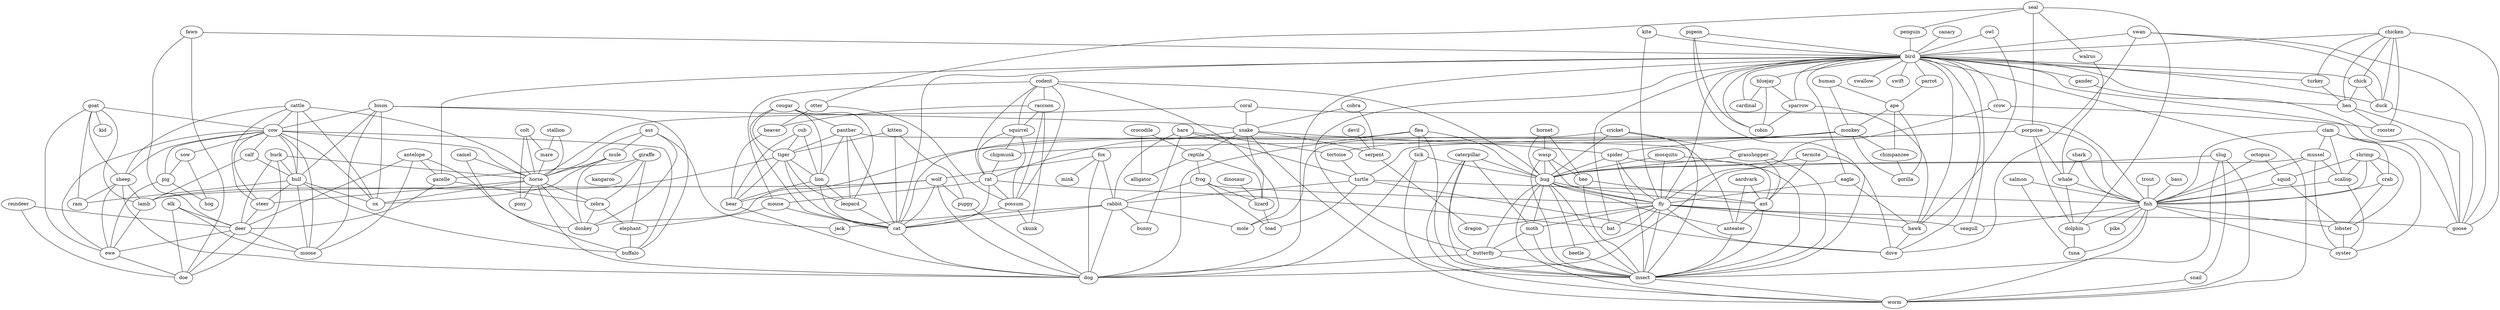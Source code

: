 strict graph  {
	fawn -- bird	 [weight=1.0];
	fawn -- deer	 [weight=1.0];
	fawn -- doe	 [weight=1.0];
	antelope -- gazelle	 [weight=1.0];
	antelope -- deer	 [weight=1.0];
	antelope -- moose	 [weight=1.0];
	antelope -- buffalo	 [weight=1.0];
	kite -- bird	 [weight=1.0];
	kite -- fly	 [weight=1.0];
	camel -- horse	 [weight=1.0];
	camel -- donkey	 [weight=1.0];
	fox -- wolf	 [weight=1.0];
	fox -- rabbit	 [weight=1.0];
	fox -- mink	 [weight=1.0];
	fox -- dog	 [weight=1.0];
	colt -- mare	 [weight=1.0];
	colt -- horse	 [weight=1.0];
	colt -- pony	 [weight=1.0];
	kitten -- tiger	 [weight=1.0];
	kitten -- puppy	 [weight=1.0];
	kitten -- cat	 [weight=1.0];
	cobra -- snake	 [weight=1.0];
	cobra -- serpent	 [weight=1.0];
	canary -- bird	 [weight=1.0];
	rodent -- raccoon	 [weight=1.0];
	rodent -- squirrel	 [weight=1.0];
	rodent -- bug	 [weight=1.0];
	rodent -- rat	 [weight=1.0];
	rodent -- mouse	 [weight=1.0];
	rodent -- mole	 [weight=1.0];
	rodent -- possum	 [weight=1.0];
	clam -- mussel	 [weight=1.0];
	clam -- scallop	 [weight=1.0];
	clam -- crab	 [weight=1.0];
	clam -- fish	 [weight=1.0];
	clam -- oyster	 [weight=1.0];
	human -- ape	 [weight=1.0];
	human -- monkey	 [weight=1.0];
	chicken -- bird	 [weight=1.0];
	chicken -- chick	 [weight=1.0];
	chicken -- duck	 [weight=1.0];
	chicken -- turkey	 [weight=1.0];
	chicken -- hen	 [weight=1.0];
	chicken -- goose	 [weight=1.0];
	chicken -- rooster	 [weight=1.0];
	seal -- penguin	 [weight=1.0];
	seal -- porpoise	 [weight=1.0];
	seal -- walrus	 [weight=1.0];
	seal -- dolphin	 [weight=1.0];
	seal -- otter	 [weight=1.0];
	elk -- deer	 [weight=1.0];
	elk -- moose	 [weight=1.0];
	elk -- doe	 [weight=1.0];
	swan -- bird	 [weight=1.0];
	swan -- duck	 [weight=1.0];
	swan -- goose	 [weight=1.0];
	swan -- dove	 [weight=1.0];
	owl -- bird	 [weight=1.0];
	owl -- hawk	 [weight=1.0];
	cougar -- panther	 [weight=1.0];
	cougar -- tiger	 [weight=1.0];
	cougar -- lion	 [weight=1.0];
	cougar -- leopard	 [weight=1.0];
	cougar -- cat	 [weight=1.0];
	penguin -- bird	 [weight=1.0];
	porpoise -- tortoise	 [weight=1.0];
	porpoise -- turtle	 [weight=1.0];
	porpoise -- whale	 [weight=1.0];
	porpoise -- fish	 [weight=1.0];
	porpoise -- dolphin	 [weight=1.0];
	giraffe -- kangaroo	 [weight=1.0];
	giraffe -- gazelle	 [weight=1.0];
	giraffe -- zebra	 [weight=1.0];
	giraffe -- elephant	 [weight=1.0];
	flea -- tick	 [weight=1.0];
	flea -- bug	 [weight=1.0];
	flea -- insect	 [weight=1.0];
	flea -- cat	 [weight=1.0];
	flea -- dog	 [weight=1.0];
	tick -- bug	 [weight=1.0];
	tick -- insect	 [weight=1.0];
	tick -- dog	 [weight=1.0];
	trout -- fish	 [weight=1.0];
	goat -- cow	 [weight=1.0];
	goat -- sheep	 [weight=1.0];
	goat -- ram	 [weight=1.0];
	goat -- lamb	 [weight=1.0];
	goat -- ewe	 [weight=1.0];
	goat -- kid	 [weight=1.0];
	walrus -- whale	 [weight=1.0];
	dinosaur -- lizard	 [weight=1.0];
	coral -- snake	 [weight=1.0];
	coral -- horse	 [weight=1.0];
	coral -- fish	 [weight=1.0];
	pigeon -- bird	 [weight=1.0];
	pigeon -- robin	 [weight=1.0];
	pigeon -- dove	 [weight=1.0];
	bison -- snake	 [weight=1.0];
	bison -- cow	 [weight=1.0];
	bison -- bull	 [weight=1.0];
	bison -- moose	 [weight=1.0];
	bison -- ox	 [weight=1.0];
	bison -- buffalo	 [weight=1.0];
	bird -- eagle	 [weight=1.0];
	bird -- chick	 [weight=1.0];
	bird -- swallow	 [weight=1.0];
	bird -- parrot	 [weight=1.0];
	bird -- gazelle	 [weight=1.0];
	bird -- duck	 [weight=1.0];
	bird -- swift	 [weight=1.0];
	bird -- turkey	 [weight=1.0];
	bird -- crow	 [weight=1.0];
	bird -- hen	 [weight=1.0];
	bird -- gander	 [weight=1.0];
	bird -- fly	 [weight=1.0];
	bird -- goose	 [weight=1.0];
	bird -- bluejay	 [weight=1.0];
	bird -- sparrow	 [weight=1.0];
	bird -- seagull	 [weight=1.0];
	bird -- robin	 [weight=1.0];
	bird -- bat	 [weight=1.0];
	bird -- cardinal	 [weight=1.0];
	bird -- butterfly	 [weight=1.0];
	bird -- worm	 [weight=1.0];
	bird -- hawk	 [weight=1.0];
	bird -- dove	 [weight=1.0];
	bird -- cat	 [weight=1.0];
	bird -- dog	 [weight=1.0];
	mosquito -- bug	 [weight=1.0];
	mosquito -- fly	 [weight=1.0];
	mosquito -- insect	 [weight=1.0];
	ass -- mule	 [weight=1.0];
	ass -- horse	 [weight=1.0];
	ass -- donkey	 [weight=1.0];
	ass -- jack	 [weight=1.0];
	eagle -- fly	 [weight=1.0];
	eagle -- hawk	 [weight=1.0];
	bass -- fish	 [weight=1.0];
	hare -- tortoise	 [weight=1.0];
	hare -- turtle	 [weight=1.0];
	hare -- rabbit	 [weight=1.0];
	hare -- bunny	 [weight=1.0];
	salmon -- fish	 [weight=1.0];
	salmon -- tuna	 [weight=1.0];
	stallion -- mare	 [weight=1.0];
	stallion -- horse	 [weight=1.0];
	termite -- bug	 [weight=1.0];
	termite -- ant	 [weight=1.0];
	termite -- insect	 [weight=1.0];
	snake -- reptile	 [weight=1.0];
	snake -- spider	 [weight=1.0];
	snake -- lizard	 [weight=1.0];
	snake -- serpent	 [weight=1.0];
	snake -- rat	 [weight=1.0];
	snake -- worm	 [weight=1.0];
	mule -- horse	 [weight=1.0];
	mule -- donkey	 [weight=1.0];
	mule -- ox	 [weight=1.0];
	chick -- duck	 [weight=1.0];
	chick -- hen	 [weight=1.0];
	cattle -- cow	 [weight=1.0];
	cattle -- sheep	 [weight=1.0];
	cattle -- horse	 [weight=1.0];
	cattle -- bull	 [weight=1.0];
	cattle -- steer	 [weight=1.0];
	cattle -- ox	 [weight=1.0];
	slug -- bug	 [weight=1.0];
	slug -- snail	 [weight=1.0];
	slug -- insect	 [weight=1.0];
	slug -- worm	 [weight=1.0];
	buck -- horse	 [weight=1.0];
	buck -- bull	 [weight=1.0];
	buck -- deer	 [weight=1.0];
	buck -- doe	 [weight=1.0];
	tortoise -- turtle	 [weight=1.0];
	cow -- sow	 [weight=1.0];
	cow -- sheep	 [weight=1.0];
	cow -- horse	 [weight=1.0];
	cow -- calf	 [weight=1.0];
	cow -- bull	 [weight=1.0];
	cow -- pig	 [weight=1.0];
	cow -- steer	 [weight=1.0];
	cow -- ewe	 [weight=1.0];
	cow -- moose	 [weight=1.0];
	cow -- ox	 [weight=1.0];
	cow -- buffalo	 [weight=1.0];
	aardvark -- ant	 [weight=1.0];
	aardvark -- anteater	 [weight=1.0];
	panther -- tiger	 [weight=1.0];
	panther -- lion	 [weight=1.0];
	panther -- anteater	 [weight=1.0];
	panther -- leopard	 [weight=1.0];
	panther -- cat	 [weight=1.0];
	shrimp -- scallop	 [weight=1.0];
	shrimp -- crab	 [weight=1.0];
	shrimp -- squid	 [weight=1.0];
	shrimp -- fish	 [weight=1.0];
	shrimp -- lobster	 [weight=1.0];
	wolf -- lamb	 [weight=1.0];
	wolf -- puppy	 [weight=1.0];
	wolf -- bear	 [weight=1.0];
	wolf -- cat	 [weight=1.0];
	wolf -- dog	 [weight=1.0];
	hornet -- wasp	 [weight=1.0];
	hornet -- bug	 [weight=1.0];
	hornet -- bee	 [weight=1.0];
	crocodile -- reptile	 [weight=1.0];
	crocodile -- alligator	 [weight=1.0];
	raccoon -- squirrel	 [weight=1.0];
	raccoon -- beaver	 [weight=1.0];
	raccoon -- possum	 [weight=1.0];
	raccoon -- skunk	 [weight=1.0];
	mussel -- scallop	 [weight=1.0];
	mussel -- fish	 [weight=1.0];
	mussel -- oyster	 [weight=1.0];
	mussel -- dog	 [weight=1.0];
	octopus -- squid	 [weight=1.0];
	octopus -- fish	 [weight=1.0];
	parrot -- ape	 [weight=1.0];
	turtle -- fish	 [weight=1.0];
	turtle -- rabbit	 [weight=1.0];
	turtle -- toad	 [weight=1.0];
	turtle -- dove	 [weight=1.0];
	reptile -- alligator	 [weight=1.0];
	reptile -- frog	 [weight=1.0];
	reptile -- lizard	 [weight=1.0];
	gazelle -- zebra	 [weight=1.0];
	gazelle -- deer	 [weight=1.0];
	wasp -- bug	 [weight=1.0];
	wasp -- fly	 [weight=1.0];
	wasp -- bee	 [weight=1.0];
	wasp -- insect	 [weight=1.0];
	shark -- whale	 [weight=1.0];
	shark -- fish	 [weight=1.0];
	scallop -- fish	 [weight=1.0];
	scallop -- oyster	 [weight=1.0];
	caterpillar -- bug	 [weight=1.0];
	caterpillar -- moth	 [weight=1.0];
	caterpillar -- butterfly	 [weight=1.0];
	caterpillar -- insect	 [weight=1.0];
	caterpillar -- worm	 [weight=1.0];
	sow -- pig	 [weight=1.0];
	sow -- hog	 [weight=1.0];
	duck -- goose	 [weight=1.0];
	whale -- fish	 [weight=1.0];
	whale -- dolphin	 [weight=1.0];
	ape -- monkey	 [weight=1.0];
	ape -- chimpanzee	 [weight=1.0];
	ape -- gorilla	 [weight=1.0];
	sheep -- ram	 [weight=1.0];
	sheep -- lamb	 [weight=1.0];
	sheep -- ewe	 [weight=1.0];
	sheep -- dog	 [weight=1.0];
	mare -- horse	 [weight=1.0];
	horse -- steer	 [weight=1.0];
	horse -- zebra	 [weight=1.0];
	horse -- donkey	 [weight=1.0];
	horse -- pony	 [weight=1.0];
	horse -- ox	 [weight=1.0];
	horse -- dog	 [weight=1.0];
	devil -- serpent	 [weight=1.0];
	monkey -- chimpanzee	 [weight=1.0];
	monkey -- spider	 [weight=1.0];
	monkey -- donkey	 [weight=1.0];
	monkey -- chipmunk	 [weight=1.0];
	monkey -- gorilla	 [weight=1.0];
	frog -- rabbit	 [weight=1.0];
	frog -- fly	 [weight=1.0];
	frog -- lizard	 [weight=1.0];
	frog -- toad	 [weight=1.0];
	turkey -- hen	 [weight=1.0];
	reindeer -- deer	 [weight=1.0];
	reindeer -- doe	 [weight=1.0];
	crab -- fish	 [weight=1.0];
	crab -- lobster	 [weight=1.0];
	crow -- fly	 [weight=1.0];
	crow -- rooster	 [weight=1.0];
	hen -- goose	 [weight=1.0];
	hen -- rooster	 [weight=1.0];
	squid -- fish	 [weight=1.0];
	squid -- lobster	 [weight=1.0];
	fish -- pike	 [weight=1.0];
	fish -- dolphin	 [weight=1.0];
	fish -- lobster	 [weight=1.0];
	fish -- seagull	 [weight=1.0];
	fish -- worm	 [weight=1.0];
	fish -- tuna	 [weight=1.0];
	fish -- oyster	 [weight=1.0];
	calf -- bull	 [weight=1.0];
	calf -- lamb	 [weight=1.0];
	cub -- tiger	 [weight=1.0];
	cub -- lion	 [weight=1.0];
	cub -- bear	 [weight=1.0];
	cricket -- grasshopper	 [weight=1.0];
	cricket -- bug	 [weight=1.0];
	cricket -- mole	 [weight=1.0];
	cricket -- insect	 [weight=1.0];
	grasshopper -- bug	 [weight=1.0];
	grasshopper -- ant	 [weight=1.0];
	grasshopper -- insect	 [weight=1.0];
	squirrel -- chipmunk	 [weight=1.0];
	squirrel -- rat	 [weight=1.0];
	squirrel -- possum	 [weight=1.0];
	gander -- goose	 [weight=1.0];
	chimpanzee -- gorilla	 [weight=1.0];
	spider -- bug	 [weight=1.0];
	spider -- fly	 [weight=1.0];
	spider -- ant	 [weight=1.0];
	spider -- insect	 [weight=1.0];
	tiger -- lion	 [weight=1.0];
	tiger -- lamb	 [weight=1.0];
	tiger -- leopard	 [weight=1.0];
	tiger -- bear	 [weight=1.0];
	tiger -- cat	 [weight=1.0];
	rabbit -- mole	 [weight=1.0];
	rabbit -- bunny	 [weight=1.0];
	rabbit -- cat	 [weight=1.0];
	rabbit -- dog	 [weight=1.0];
	rabbit -- jack	 [weight=1.0];
	bull -- ram	 [weight=1.0];
	bull -- steer	 [weight=1.0];
	bull -- moose	 [weight=1.0];
	bull -- ox	 [weight=1.0];
	bull -- buffalo	 [weight=1.0];
	pig -- hog	 [weight=1.0];
	pig -- ewe	 [weight=1.0];
	dolphin -- tuna	 [weight=1.0];
	bug -- fly	 [weight=1.0];
	bug -- moth	 [weight=1.0];
	bug -- beetle	 [weight=1.0];
	bug -- ant	 [weight=1.0];
	bug -- anteater	 [weight=1.0];
	bug -- butterfly	 [weight=1.0];
	bug -- insect	 [weight=1.0];
	bug -- worm	 [weight=1.0];
	otter -- beaver	 [weight=1.0];
	otter -- possum	 [weight=1.0];
	fly -- goose	 [weight=1.0];
	fly -- seagull	 [weight=1.0];
	fly -- moth	 [weight=1.0];
	fly -- dragon	 [weight=1.0];
	fly -- bat	 [weight=1.0];
	fly -- butterfly	 [weight=1.0];
	fly -- insect	 [weight=1.0];
	fly -- hawk	 [weight=1.0];
	fly -- dove	 [weight=1.0];
	bluejay -- sparrow	 [weight=1.0];
	bluejay -- robin	 [weight=1.0];
	bluejay -- cardinal	 [weight=1.0];
	lion -- leopard	 [weight=1.0];
	lion -- bear	 [weight=1.0];
	lion -- cat	 [weight=1.0];
	bee -- ant	 [weight=1.0];
	bee -- insect	 [weight=1.0];
	lizard -- toad	 [weight=1.0];
	sparrow -- robin	 [weight=1.0];
	sparrow -- hawk	 [weight=1.0];
	lobster -- oyster	 [weight=1.0];
	steer -- deer	 [weight=1.0];
	zebra -- donkey	 [weight=1.0];
	zebra -- elephant	 [weight=1.0];
	serpent -- dragon	 [weight=1.0];
	moth -- butterfly	 [weight=1.0];
	moth -- insect	 [weight=1.0];
	chipmunk -- rat	 [weight=1.0];
	beetle -- insect	 [weight=1.0];
	deer -- ewe	 [weight=1.0];
	deer -- moose	 [weight=1.0];
	deer -- doe	 [weight=1.0];
	ant -- anteater	 [weight=1.0];
	ant -- insect	 [weight=1.0];
	rat -- mouse	 [weight=1.0];
	rat -- bat	 [weight=1.0];
	rat -- possum	 [weight=1.0];
	rat -- cat	 [weight=1.0];
	anteater -- insect	 [weight=1.0];
	beaver -- bear	 [weight=1.0];
	mouse -- elephant	 [weight=1.0];
	mouse -- cat	 [weight=1.0];
	lamb -- ewe	 [weight=1.0];
	ewe -- doe	 [weight=1.0];
	elephant -- buffalo	 [weight=1.0];
	puppy -- dog	 [weight=1.0];
	butterfly -- insect	 [weight=1.0];
	butterfly -- dog	 [weight=1.0];
	snail -- worm	 [weight=1.0];
	leopard -- cat	 [weight=1.0];
	possum -- cat	 [weight=1.0];
	possum -- skunk	 [weight=1.0];
	insect -- worm	 [weight=1.0];
	bear -- dog	 [weight=1.0];
	hawk -- dove	 [weight=1.0];
	cat -- dog	 [weight=1.0];
}
